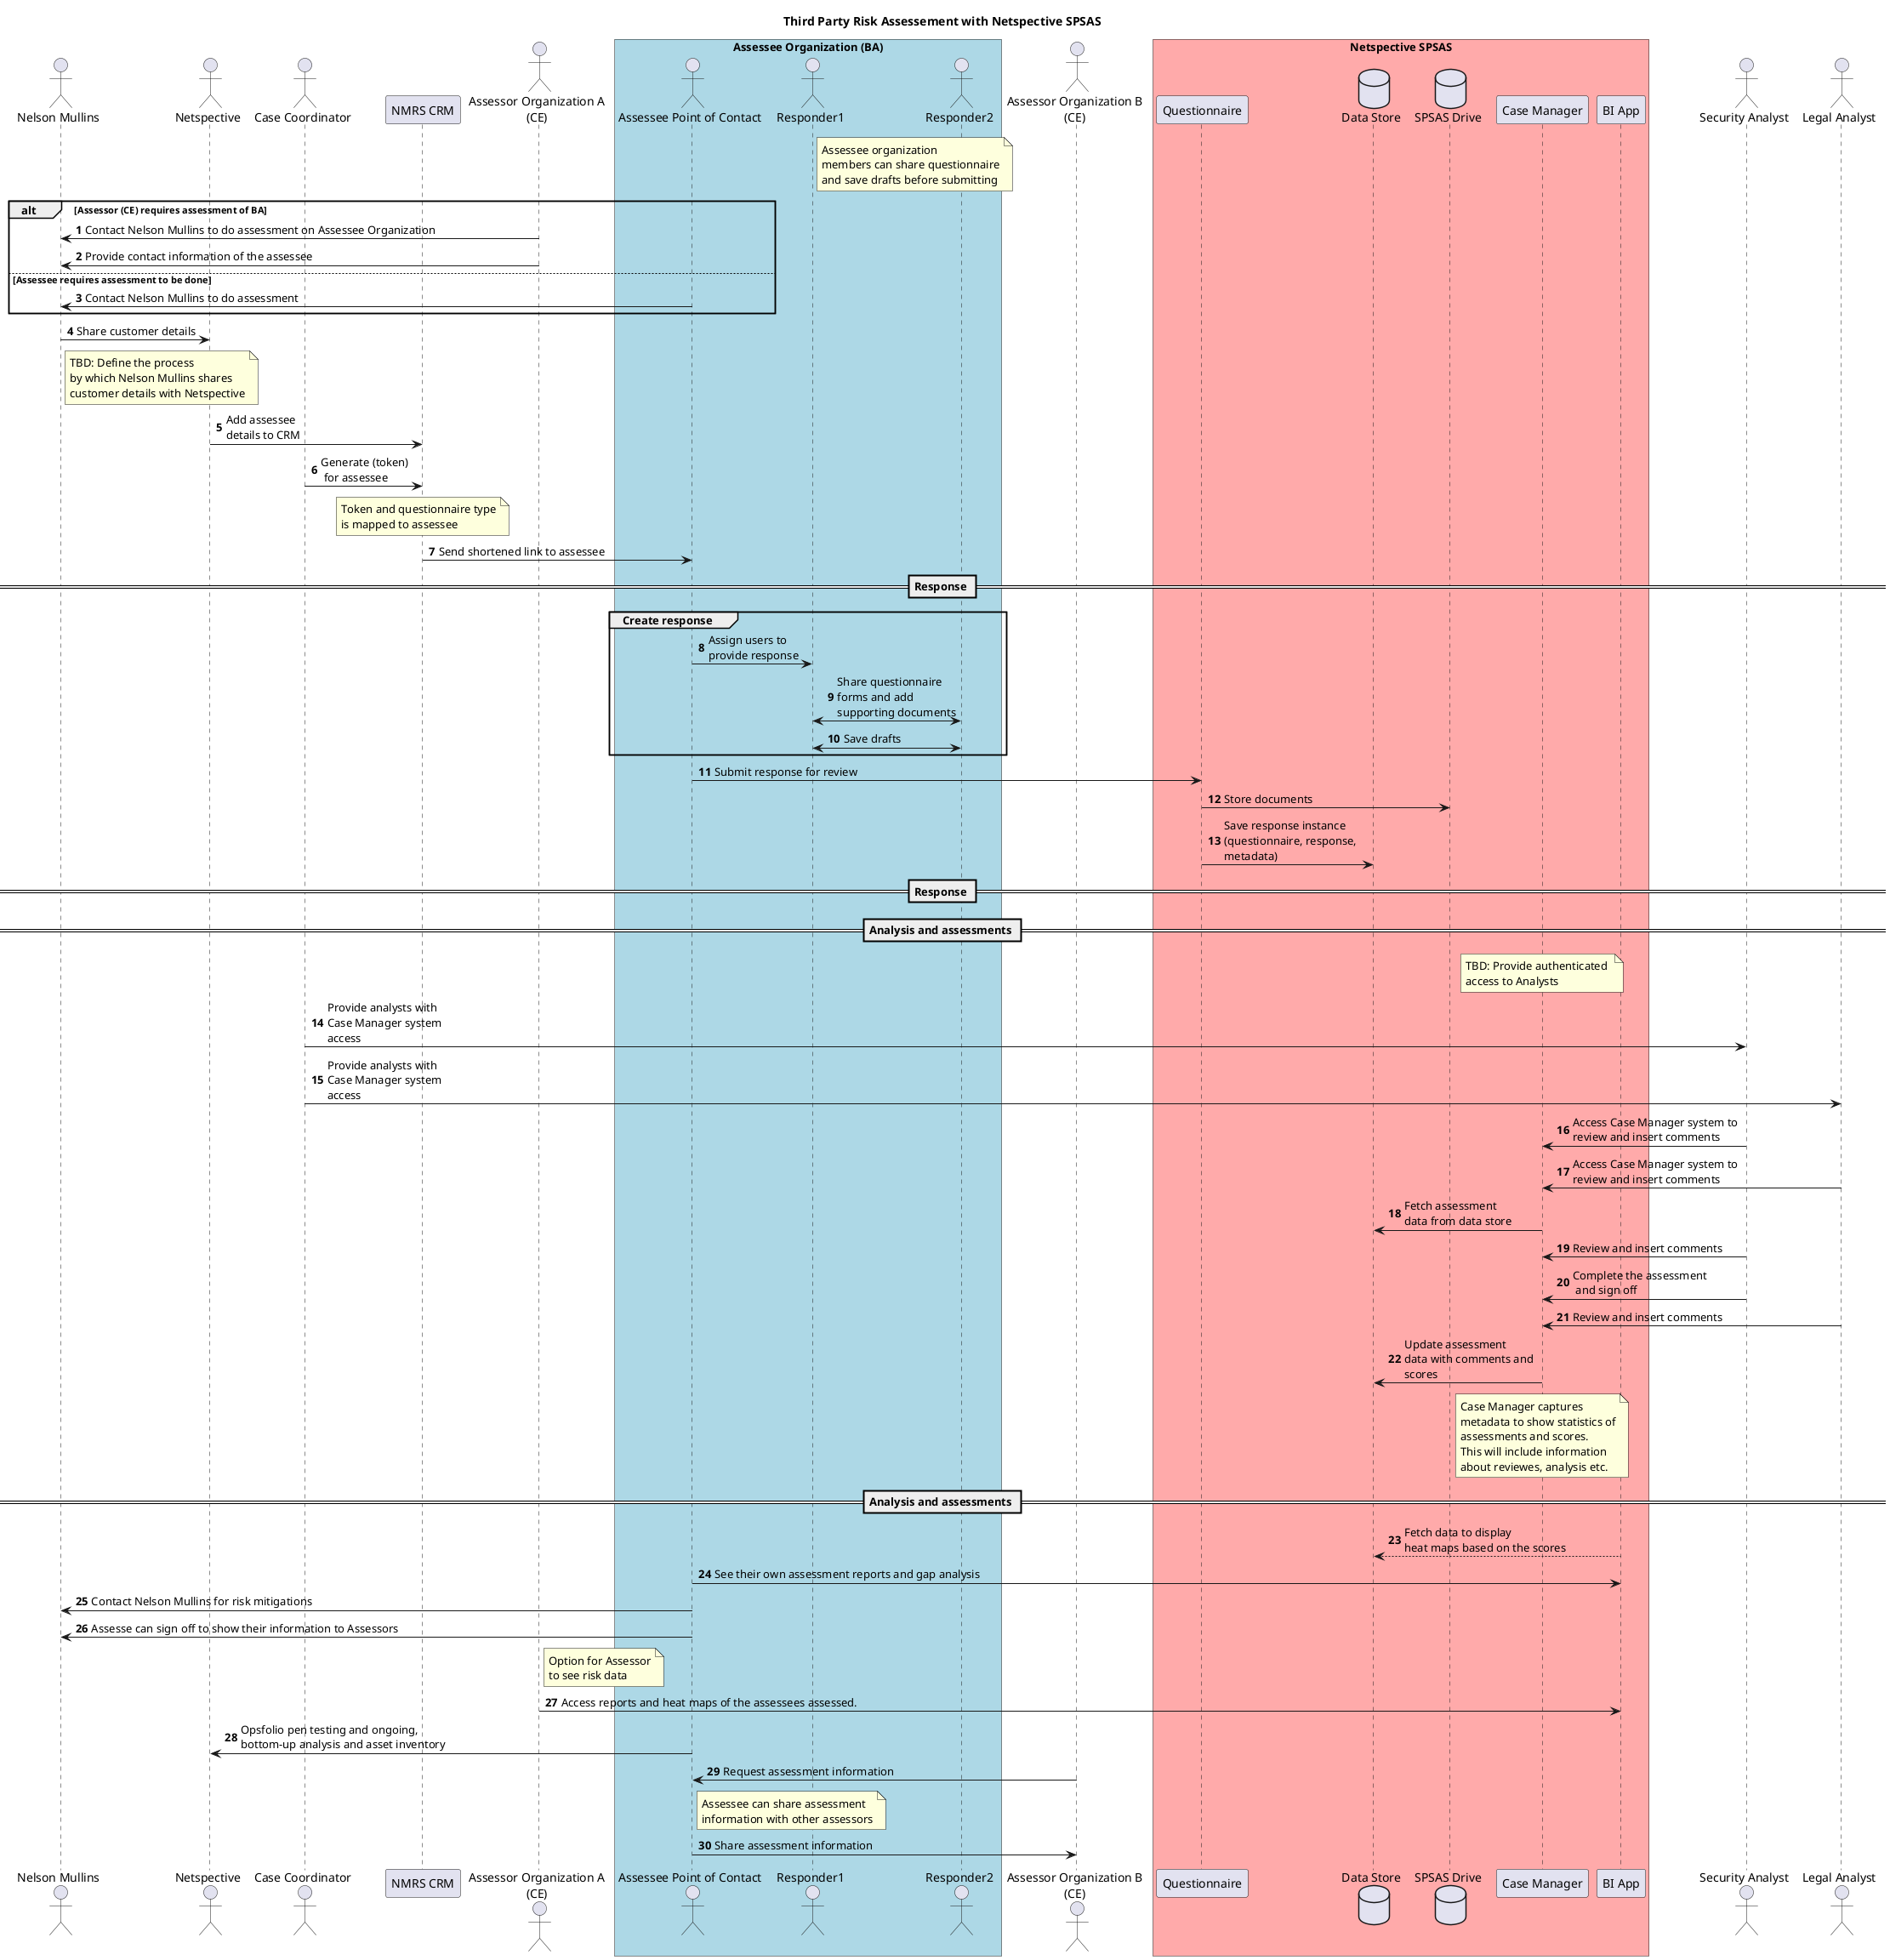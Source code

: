 @startuml

title Third Party Risk Assessement with Netspective SPSAS
autonumber

'Prioritization
'Priority 1. Assessee organizations
'Good questions for analysis.
'Ability to share and review within their organization.

'Priority 2. Assessor organizations (CE).
'They may not have a user interface to login to the system, but they will get summary reports to inform about the assessments.

'Priority 3. Analysts (Nelson Mullins/Netspective) Tools.
'Tools for the analysis and assessments.

actor "Nelson Mullins" as NMRS
actor "Netspective" as Netspective

actor "Case Coordinator" as ccoord

participant "NMRS CRM" as crm

actor "Assessor Organization A\n(CE)" as assessorA

box "Assessee Organization (BA)" #lightblue
    actor "Assessee Point of Contact" as ax
    actor Responder1
    actor Responder2
    note right Responder1
        Assessee organization
        members can share questionnaire
        and save drafts before submitting
    end note
end box

actor "Assessor Organization B\n(CE)" as assessorB

box "Netspective SPSAS" #FFAAAA
    participant "Questionnaire" as quest
    database "Data Store" as dataStore
    database "SPSAS Drive" as efssDrive
    participant "Case Manager" as caseMgr
    participant "BI App" as bi
end box

actor "Security Analyst" as secAnalyst
actor "Legal Analyst" as legalAnalyst

'Two options can be handled here.
'1. CE requires assessment of BA
'2. BA as part of their contract agreement requires an assessment done

alt Assessor (CE) requires assessment of BA
    assessorA -> NMRS: Contact Nelson Mullins to do assessment on Assessee Organization
    assessorA -> NMRS: Provide contact information of the assessee

else Assessee requires assessment to be done
    ax -> NMRS: Contact Nelson Mullins to do assessment
end

NMRS -> Netspective: Share customer details
note right NMRS
    TBD: Define the process
    by which Nelson Mullins shares
    customer details with Netspective
end note

Netspective -> crm: Add assessee \ndetails to CRM

ccoord -> crm: Generate (token)\n for assessee
note over crm
    Token and questionnaire type
    is mapped to assessee
end note

crm -> ax: Send shortened link to assessee

'Assessors may not be interested in sending the links to the Assessees.
'NMRS/Netspective will send the link to the Assessee.

== Response ==
group Create response
    ax -> Responder1: Assign users to \nprovide response
    Responder1 <-> Responder2: Share questionnaire \nforms and add \nsupporting documents
    Responder1 <-> Responder2: Save drafts
end group
ax -> quest: Submit response for review
quest -> efssDrive: Store documents
quest -> dataStore: Save response instance \n(questionnaire, response, \nmetadata)
== Response ==

== Analysis and assessments ==
note over caseMgr: TBD: Provide authenticated \naccess to Analysts
ccoord -> secAnalyst: Provide analysts with \nCase Manager system \naccess
ccoord -> legalAnalyst: Provide analysts with \nCase Manager system \naccess
secAnalyst -> caseMgr: Access Case Manager system to \nreview and insert comments
legalAnalyst -> caseMgr: Access Case Manager system to \nreview and insert comments

caseMgr -> dataStore: Fetch assessment \ndata from data store
secAnalyst -> caseMgr: Review and insert comments
secAnalyst -> caseMgr: Complete the assessment \n and sign off

legalAnalyst -> caseMgr: Review and insert comments
caseMgr -> dataStore: Update assessment \ndata with comments and \nscores

note over caseMgr
    Case Manager captures
    metadata to show statistics of
    assessments and scores.
    This will include information
    about reviewes, analysis etc.
end note

== Analysis and assessments ==

bi --> dataStore: Fetch data to display \nheat maps based on the scores
ax -> bi: See their own assessment reports and gap analysis
ax -> NMRS: Contact Nelson Mullins for risk mitigations
ax -> NMRS: Assesse can sign off to show their information to Assessors

note right assessorA
    Option for Assessor
    to see risk data
end note
assessorA -> bi: Access reports and heat maps of the assessees assessed.

ax -> Netspective: Opsfolio pen testing and ongoing, \nbottom-up analysis and asset inventory

assessorB -> ax: Request assessment information
note right ax
    Assessee can share assessment
    information with other assessors
end note
ax -> assessorB: Share assessment information

@enduml
